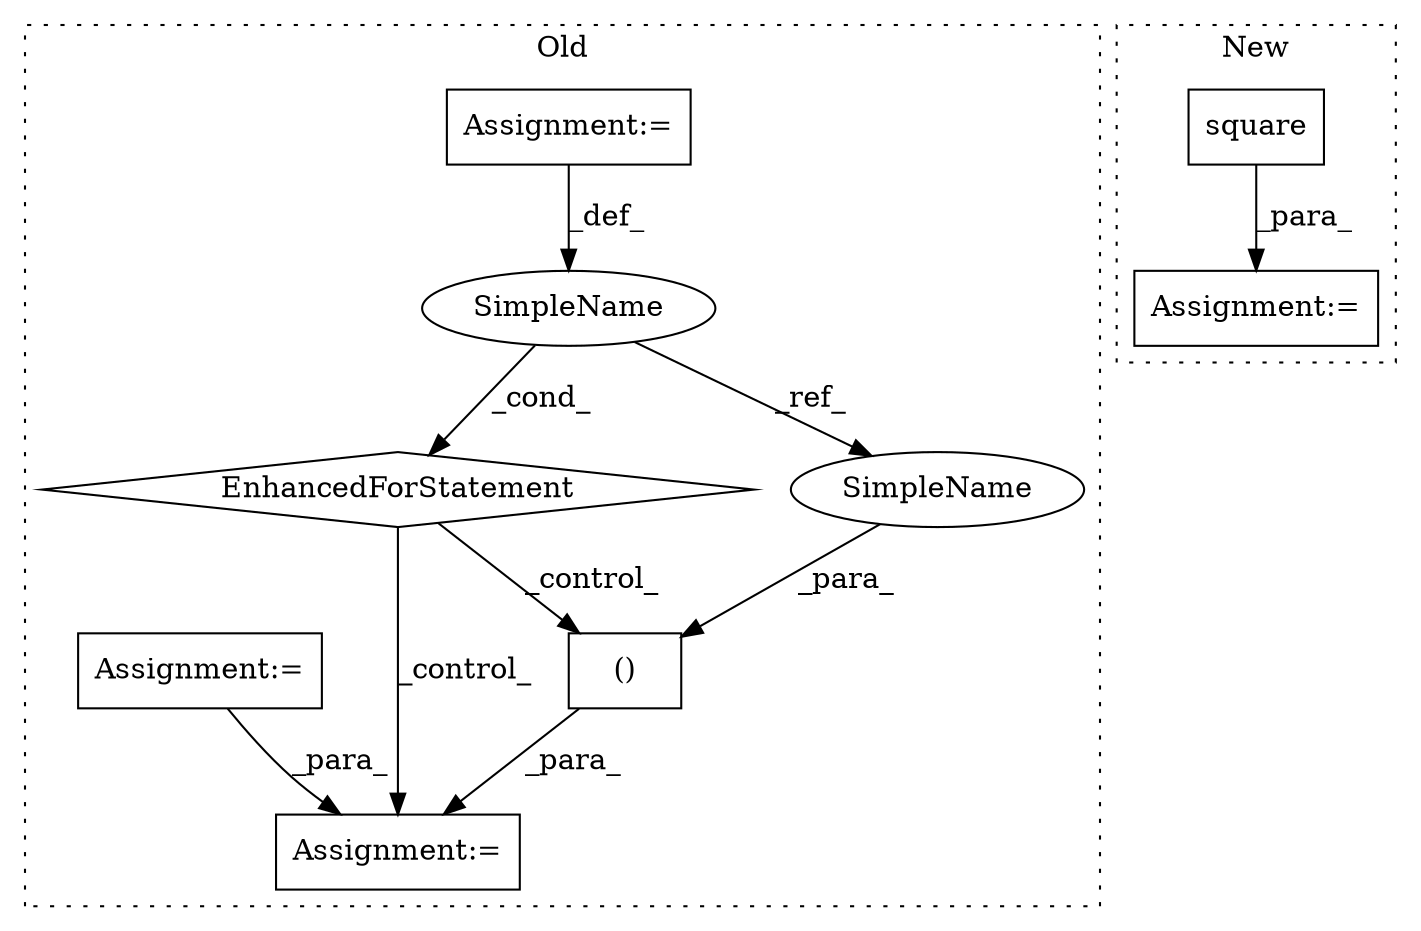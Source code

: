 digraph G {
subgraph cluster0 {
1 [label="EnhancedForStatement" a="70" s="22049,22162" l="57,2" shape="diamond"];
3 [label="Assignment:=" a="7" s="22049,22162" l="57,2" shape="box"];
5 [label="Assignment:=" a="7" s="22403" l="2" shape="box"];
6 [label="SimpleName" a="42" s="22110" l="1" shape="ellipse"];
7 [label="()" a="106" s="22304" l="29" shape="box"];
8 [label="Assignment:=" a="7" s="21920" l="1" shape="box"];
9 [label="SimpleName" a="42" s="22318" l="1" shape="ellipse"];
label = "Old";
style="dotted";
}
subgraph cluster1 {
2 [label="square" a="32" s="22088,22099" l="7,1" shape="box"];
4 [label="Assignment:=" a="7" s="22070" l="1" shape="box"];
label = "New";
style="dotted";
}
1 -> 5 [label="_control_"];
1 -> 7 [label="_control_"];
2 -> 4 [label="_para_"];
3 -> 6 [label="_def_"];
6 -> 1 [label="_cond_"];
6 -> 9 [label="_ref_"];
7 -> 5 [label="_para_"];
8 -> 5 [label="_para_"];
9 -> 7 [label="_para_"];
}